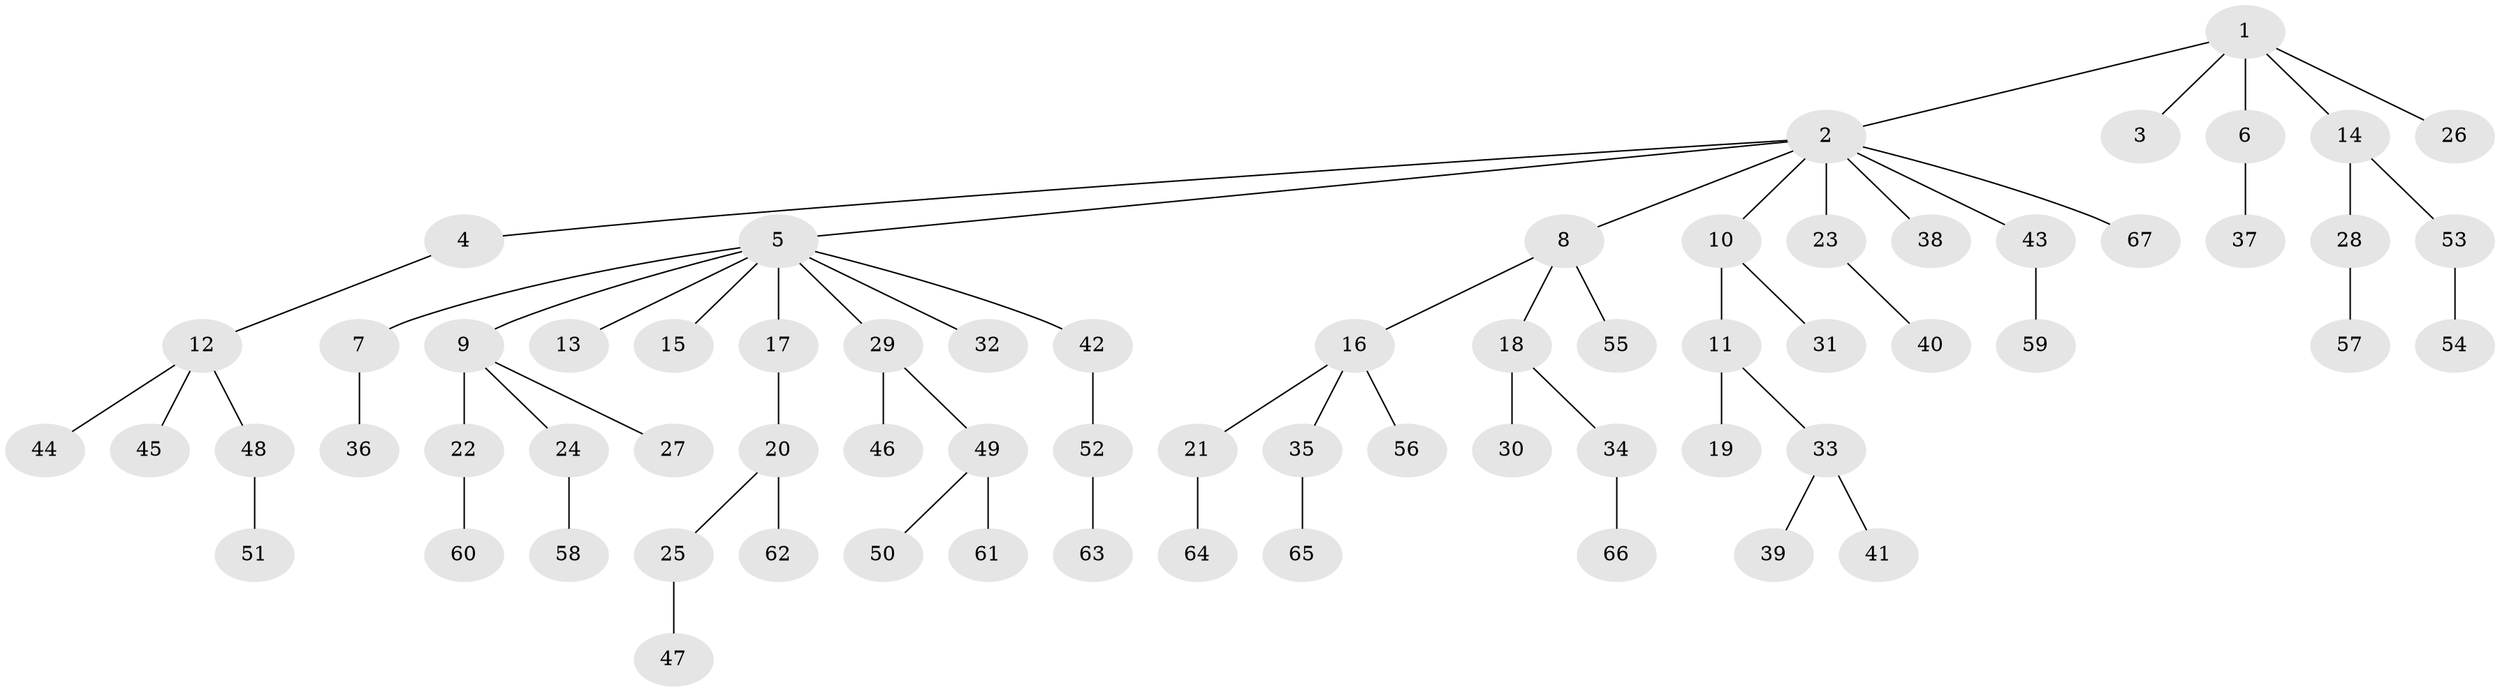 // coarse degree distribution, {5: 0.023255813953488372, 8: 0.046511627906976744, 1: 0.6046511627906976, 2: 0.20930232558139536, 6: 0.023255813953488372, 4: 0.023255813953488372, 3: 0.06976744186046512}
// Generated by graph-tools (version 1.1) at 2025/42/03/06/25 10:42:02]
// undirected, 67 vertices, 66 edges
graph export_dot {
graph [start="1"]
  node [color=gray90,style=filled];
  1;
  2;
  3;
  4;
  5;
  6;
  7;
  8;
  9;
  10;
  11;
  12;
  13;
  14;
  15;
  16;
  17;
  18;
  19;
  20;
  21;
  22;
  23;
  24;
  25;
  26;
  27;
  28;
  29;
  30;
  31;
  32;
  33;
  34;
  35;
  36;
  37;
  38;
  39;
  40;
  41;
  42;
  43;
  44;
  45;
  46;
  47;
  48;
  49;
  50;
  51;
  52;
  53;
  54;
  55;
  56;
  57;
  58;
  59;
  60;
  61;
  62;
  63;
  64;
  65;
  66;
  67;
  1 -- 2;
  1 -- 3;
  1 -- 6;
  1 -- 14;
  1 -- 26;
  2 -- 4;
  2 -- 5;
  2 -- 8;
  2 -- 10;
  2 -- 23;
  2 -- 38;
  2 -- 43;
  2 -- 67;
  4 -- 12;
  5 -- 7;
  5 -- 9;
  5 -- 13;
  5 -- 15;
  5 -- 17;
  5 -- 29;
  5 -- 32;
  5 -- 42;
  6 -- 37;
  7 -- 36;
  8 -- 16;
  8 -- 18;
  8 -- 55;
  9 -- 22;
  9 -- 24;
  9 -- 27;
  10 -- 11;
  10 -- 31;
  11 -- 19;
  11 -- 33;
  12 -- 44;
  12 -- 45;
  12 -- 48;
  14 -- 28;
  14 -- 53;
  16 -- 21;
  16 -- 35;
  16 -- 56;
  17 -- 20;
  18 -- 30;
  18 -- 34;
  20 -- 25;
  20 -- 62;
  21 -- 64;
  22 -- 60;
  23 -- 40;
  24 -- 58;
  25 -- 47;
  28 -- 57;
  29 -- 46;
  29 -- 49;
  33 -- 39;
  33 -- 41;
  34 -- 66;
  35 -- 65;
  42 -- 52;
  43 -- 59;
  48 -- 51;
  49 -- 50;
  49 -- 61;
  52 -- 63;
  53 -- 54;
}
